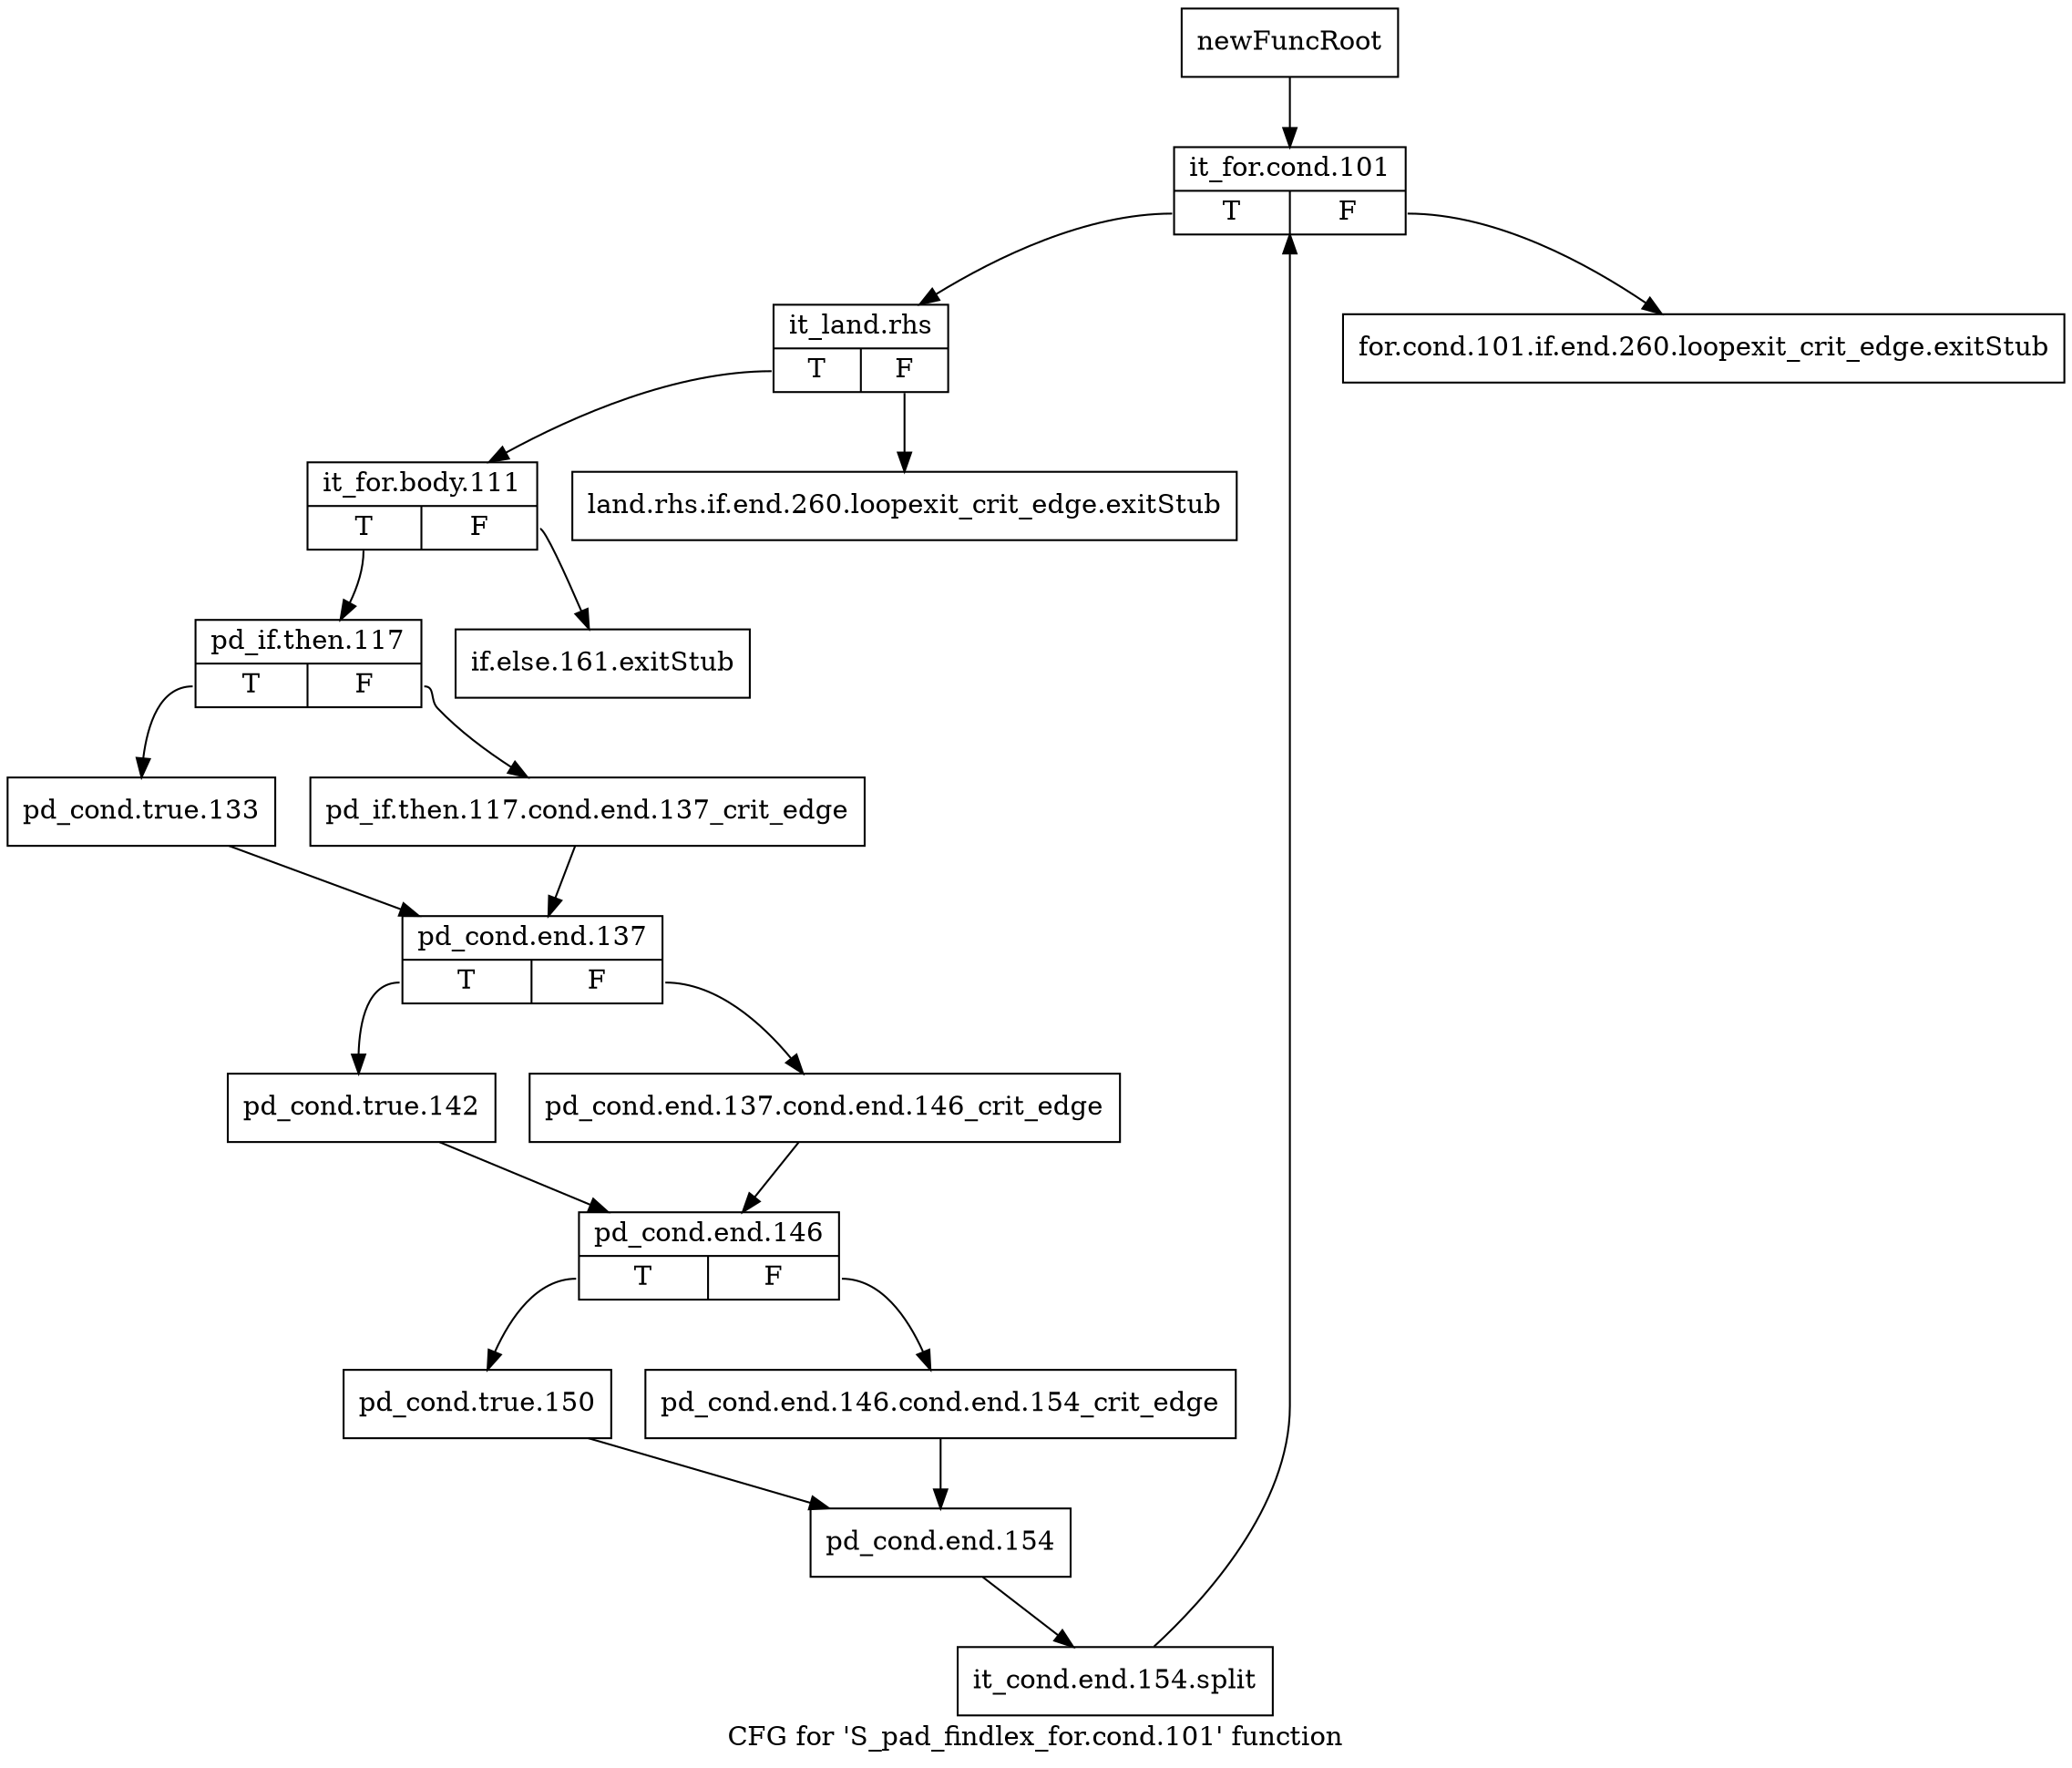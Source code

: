 digraph "CFG for 'S_pad_findlex_for.cond.101' function" {
	label="CFG for 'S_pad_findlex_for.cond.101' function";

	Node0x4d0d690 [shape=record,label="{newFuncRoot}"];
	Node0x4d0d690 -> Node0x4d0d7d0;
	Node0x4d0d6e0 [shape=record,label="{for.cond.101.if.end.260.loopexit_crit_edge.exitStub}"];
	Node0x4d0d730 [shape=record,label="{land.rhs.if.end.260.loopexit_crit_edge.exitStub}"];
	Node0x4d0d780 [shape=record,label="{if.else.161.exitStub}"];
	Node0x4d0d7d0 [shape=record,label="{it_for.cond.101|{<s0>T|<s1>F}}"];
	Node0x4d0d7d0:s0 -> Node0x4d0d820;
	Node0x4d0d7d0:s1 -> Node0x4d0d6e0;
	Node0x4d0d820 [shape=record,label="{it_land.rhs|{<s0>T|<s1>F}}"];
	Node0x4d0d820:s0 -> Node0x4d0d870;
	Node0x4d0d820:s1 -> Node0x4d0d730;
	Node0x4d0d870 [shape=record,label="{it_for.body.111|{<s0>T|<s1>F}}"];
	Node0x4d0d870:s0 -> Node0x4d0d8c0;
	Node0x4d0d870:s1 -> Node0x4d0d780;
	Node0x4d0d8c0 [shape=record,label="{pd_if.then.117|{<s0>T|<s1>F}}"];
	Node0x4d0d8c0:s0 -> Node0x4d0d960;
	Node0x4d0d8c0:s1 -> Node0x4d0d910;
	Node0x4d0d910 [shape=record,label="{pd_if.then.117.cond.end.137_crit_edge}"];
	Node0x4d0d910 -> Node0x4d0d9b0;
	Node0x4d0d960 [shape=record,label="{pd_cond.true.133}"];
	Node0x4d0d960 -> Node0x4d0d9b0;
	Node0x4d0d9b0 [shape=record,label="{pd_cond.end.137|{<s0>T|<s1>F}}"];
	Node0x4d0d9b0:s0 -> Node0x4d0da50;
	Node0x4d0d9b0:s1 -> Node0x4d0da00;
	Node0x4d0da00 [shape=record,label="{pd_cond.end.137.cond.end.146_crit_edge}"];
	Node0x4d0da00 -> Node0x4d0daa0;
	Node0x4d0da50 [shape=record,label="{pd_cond.true.142}"];
	Node0x4d0da50 -> Node0x4d0daa0;
	Node0x4d0daa0 [shape=record,label="{pd_cond.end.146|{<s0>T|<s1>F}}"];
	Node0x4d0daa0:s0 -> Node0x4d0db40;
	Node0x4d0daa0:s1 -> Node0x4d0daf0;
	Node0x4d0daf0 [shape=record,label="{pd_cond.end.146.cond.end.154_crit_edge}"];
	Node0x4d0daf0 -> Node0x4d0db90;
	Node0x4d0db40 [shape=record,label="{pd_cond.true.150}"];
	Node0x4d0db40 -> Node0x4d0db90;
	Node0x4d0db90 [shape=record,label="{pd_cond.end.154}"];
	Node0x4d0db90 -> Node0x6618650;
	Node0x6618650 [shape=record,label="{it_cond.end.154.split}"];
	Node0x6618650 -> Node0x4d0d7d0;
}
